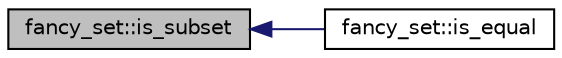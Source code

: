 digraph "fancy_set::is_subset"
{
  edge [fontname="Helvetica",fontsize="10",labelfontname="Helvetica",labelfontsize="10"];
  node [fontname="Helvetica",fontsize="10",shape=record];
  rankdir="LR";
  Node102 [label="fancy_set::is_subset",height=0.2,width=0.4,color="black", fillcolor="grey75", style="filled", fontcolor="black"];
  Node102 -> Node103 [dir="back",color="midnightblue",fontsize="10",style="solid",fontname="Helvetica"];
  Node103 [label="fancy_set::is_equal",height=0.2,width=0.4,color="black", fillcolor="white", style="filled",URL="$d5/da4/classfancy__set.html#ac229d24de145977b85a4dbcdd3dfe14a"];
}
